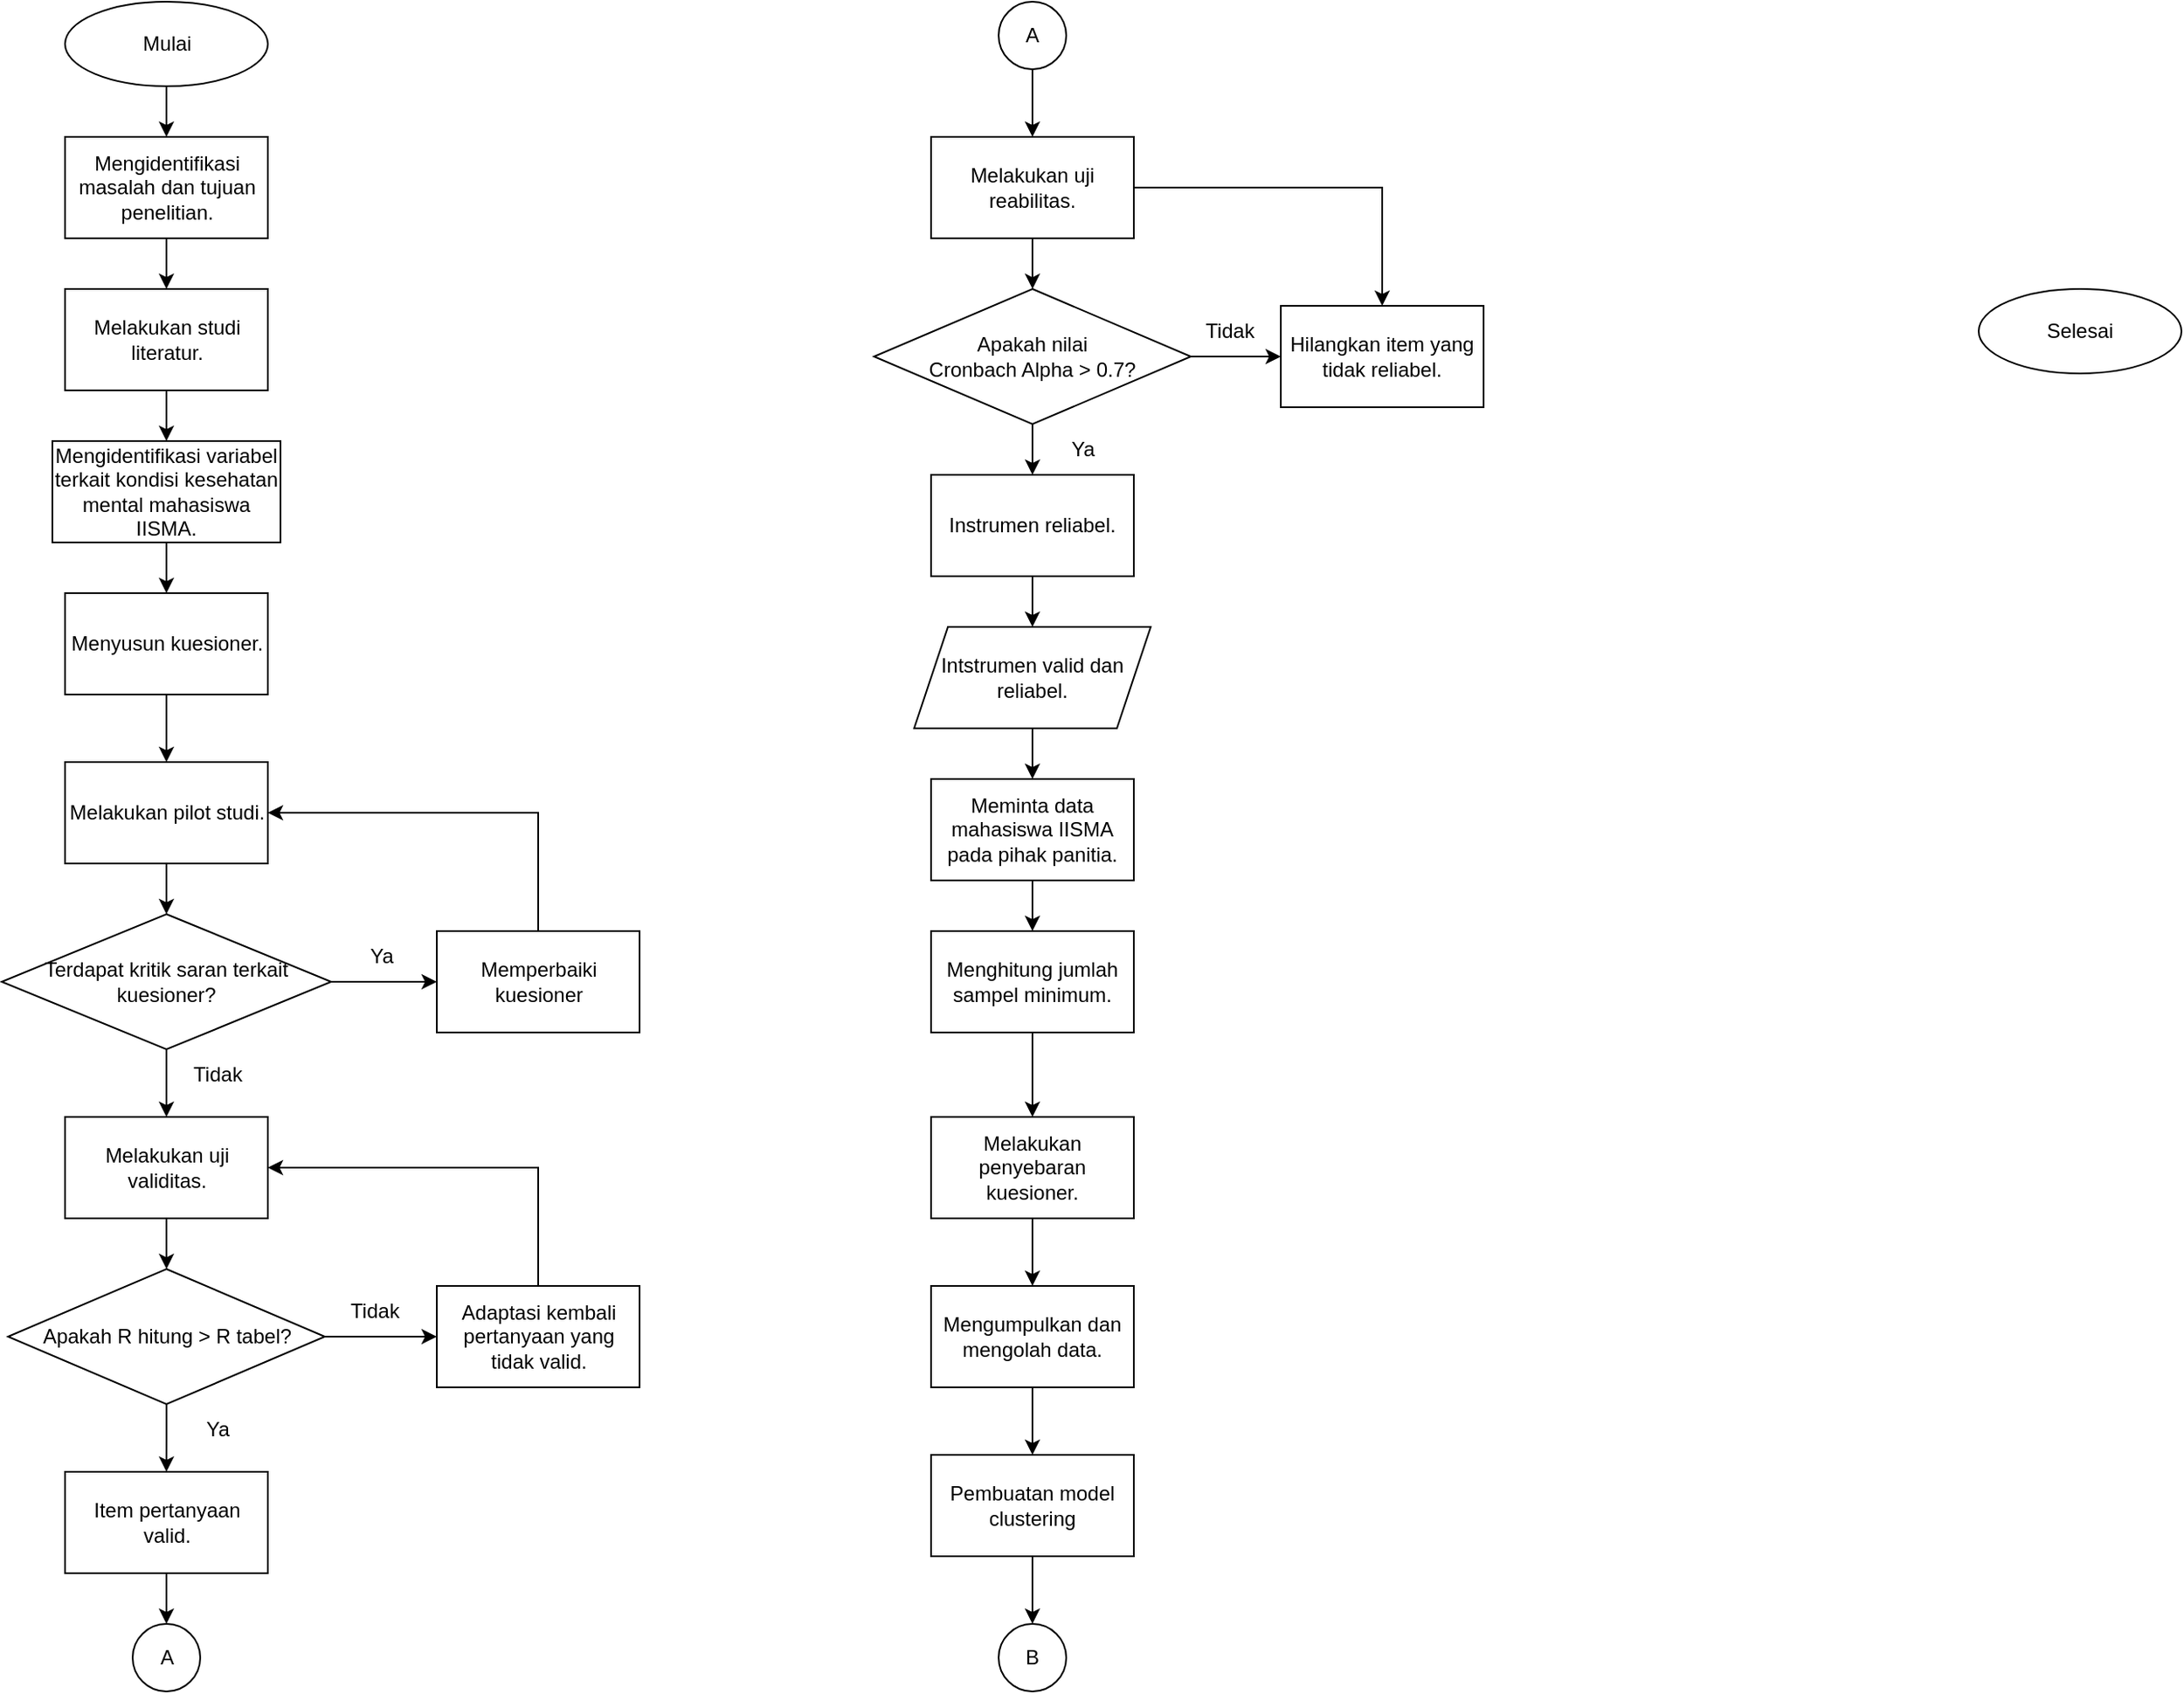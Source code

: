 <mxfile version="18.0.2" type="github"><diagram id="7Xo66sbQIgRx5lrrfv0m" name="Page-1"><mxGraphModel dx="868" dy="468" grid="1" gridSize="10" guides="1" tooltips="1" connect="1" arrows="1" fold="1" page="1" pageScale="1" pageWidth="1654" pageHeight="1169" math="0" shadow="0"><root><mxCell id="0"/><mxCell id="1" parent="0"/><mxCell id="30Mocu9UOzXaOLm93GjV-2" value="Selesai" style="ellipse;whiteSpace=wrap;html=1;" vertex="1" parent="1"><mxGeometry x="1300" y="250" width="120" height="50" as="geometry"/></mxCell><mxCell id="30Mocu9UOzXaOLm93GjV-21" value="" style="group" vertex="1" connectable="0" parent="1"><mxGeometry x="130" y="80" width="377.5" height="620" as="geometry"/></mxCell><mxCell id="30Mocu9UOzXaOLm93GjV-1" value="Mulai" style="ellipse;whiteSpace=wrap;html=1;" vertex="1" parent="30Mocu9UOzXaOLm93GjV-21"><mxGeometry x="37.5" width="120" height="50" as="geometry"/></mxCell><mxCell id="30Mocu9UOzXaOLm93GjV-3" value="Mengidentifikasi masalah dan tujuan penelitian." style="rounded=0;whiteSpace=wrap;html=1;" vertex="1" parent="30Mocu9UOzXaOLm93GjV-21"><mxGeometry x="37.5" y="80" width="120" height="60" as="geometry"/></mxCell><mxCell id="30Mocu9UOzXaOLm93GjV-4" style="edgeStyle=orthogonalEdgeStyle;rounded=0;orthogonalLoop=1;jettySize=auto;html=1;entryX=0.5;entryY=0;entryDx=0;entryDy=0;" edge="1" parent="30Mocu9UOzXaOLm93GjV-21" source="30Mocu9UOzXaOLm93GjV-1" target="30Mocu9UOzXaOLm93GjV-3"><mxGeometry relative="1" as="geometry"/></mxCell><mxCell id="30Mocu9UOzXaOLm93GjV-5" value="Melakukan studi literatur." style="rounded=0;whiteSpace=wrap;html=1;" vertex="1" parent="30Mocu9UOzXaOLm93GjV-21"><mxGeometry x="37.5" y="170" width="120" height="60" as="geometry"/></mxCell><mxCell id="30Mocu9UOzXaOLm93GjV-6" style="edgeStyle=orthogonalEdgeStyle;rounded=0;orthogonalLoop=1;jettySize=auto;html=1;entryX=0.5;entryY=0;entryDx=0;entryDy=0;" edge="1" parent="30Mocu9UOzXaOLm93GjV-21" source="30Mocu9UOzXaOLm93GjV-3" target="30Mocu9UOzXaOLm93GjV-5"><mxGeometry relative="1" as="geometry"/></mxCell><mxCell id="30Mocu9UOzXaOLm93GjV-7" value="Mengidentifikasi variabel terkait kondisi kesehatan mental mahasiswa IISMA." style="rounded=0;whiteSpace=wrap;html=1;" vertex="1" parent="30Mocu9UOzXaOLm93GjV-21"><mxGeometry x="30" y="260" width="135" height="60" as="geometry"/></mxCell><mxCell id="30Mocu9UOzXaOLm93GjV-8" style="edgeStyle=orthogonalEdgeStyle;rounded=0;orthogonalLoop=1;jettySize=auto;html=1;entryX=0.5;entryY=0;entryDx=0;entryDy=0;" edge="1" parent="30Mocu9UOzXaOLm93GjV-21" source="30Mocu9UOzXaOLm93GjV-5" target="30Mocu9UOzXaOLm93GjV-7"><mxGeometry relative="1" as="geometry"/></mxCell><mxCell id="30Mocu9UOzXaOLm93GjV-9" value="Menyusun kuesioner." style="rounded=0;whiteSpace=wrap;html=1;" vertex="1" parent="30Mocu9UOzXaOLm93GjV-21"><mxGeometry x="37.5" y="350" width="120" height="60" as="geometry"/></mxCell><mxCell id="30Mocu9UOzXaOLm93GjV-10" style="edgeStyle=orthogonalEdgeStyle;rounded=0;orthogonalLoop=1;jettySize=auto;html=1;entryX=0.5;entryY=0;entryDx=0;entryDy=0;" edge="1" parent="30Mocu9UOzXaOLm93GjV-21" source="30Mocu9UOzXaOLm93GjV-7" target="30Mocu9UOzXaOLm93GjV-9"><mxGeometry relative="1" as="geometry"/></mxCell><mxCell id="30Mocu9UOzXaOLm93GjV-11" value="Melakukan pilot studi." style="rounded=0;whiteSpace=wrap;html=1;" vertex="1" parent="30Mocu9UOzXaOLm93GjV-21"><mxGeometry x="37.5" y="450" width="120" height="60" as="geometry"/></mxCell><mxCell id="30Mocu9UOzXaOLm93GjV-12" style="edgeStyle=orthogonalEdgeStyle;rounded=0;orthogonalLoop=1;jettySize=auto;html=1;" edge="1" parent="30Mocu9UOzXaOLm93GjV-21" source="30Mocu9UOzXaOLm93GjV-9" target="30Mocu9UOzXaOLm93GjV-11"><mxGeometry relative="1" as="geometry"/></mxCell><mxCell id="30Mocu9UOzXaOLm93GjV-13" value="Terdapat kritik saran terkait kuesioner?" style="rhombus;whiteSpace=wrap;html=1;" vertex="1" parent="30Mocu9UOzXaOLm93GjV-21"><mxGeometry y="540" width="195" height="80" as="geometry"/></mxCell><mxCell id="30Mocu9UOzXaOLm93GjV-14" style="edgeStyle=orthogonalEdgeStyle;rounded=0;orthogonalLoop=1;jettySize=auto;html=1;entryX=0.5;entryY=0;entryDx=0;entryDy=0;" edge="1" parent="30Mocu9UOzXaOLm93GjV-21" source="30Mocu9UOzXaOLm93GjV-11" target="30Mocu9UOzXaOLm93GjV-13"><mxGeometry relative="1" as="geometry"/></mxCell><mxCell id="30Mocu9UOzXaOLm93GjV-18" style="edgeStyle=orthogonalEdgeStyle;rounded=0;orthogonalLoop=1;jettySize=auto;html=1;entryX=1;entryY=0.5;entryDx=0;entryDy=0;" edge="1" parent="30Mocu9UOzXaOLm93GjV-21" source="30Mocu9UOzXaOLm93GjV-16" target="30Mocu9UOzXaOLm93GjV-11"><mxGeometry relative="1" as="geometry"><Array as="points"><mxPoint x="317.5" y="480"/></Array></mxGeometry></mxCell><mxCell id="30Mocu9UOzXaOLm93GjV-16" value="Memperbaiki kuesioner" style="rounded=0;whiteSpace=wrap;html=1;" vertex="1" parent="30Mocu9UOzXaOLm93GjV-21"><mxGeometry x="257.5" y="550" width="120" height="60" as="geometry"/></mxCell><mxCell id="30Mocu9UOzXaOLm93GjV-17" style="edgeStyle=orthogonalEdgeStyle;rounded=0;orthogonalLoop=1;jettySize=auto;html=1;entryX=0;entryY=0.5;entryDx=0;entryDy=0;" edge="1" parent="30Mocu9UOzXaOLm93GjV-21" source="30Mocu9UOzXaOLm93GjV-13" target="30Mocu9UOzXaOLm93GjV-16"><mxGeometry relative="1" as="geometry"/></mxCell><mxCell id="30Mocu9UOzXaOLm93GjV-19" value="Ya" style="text;html=1;strokeColor=none;fillColor=none;align=center;verticalAlign=middle;whiteSpace=wrap;rounded=0;" vertex="1" parent="30Mocu9UOzXaOLm93GjV-21"><mxGeometry x="195" y="550" width="60" height="30" as="geometry"/></mxCell><mxCell id="30Mocu9UOzXaOLm93GjV-27" style="edgeStyle=orthogonalEdgeStyle;rounded=0;orthogonalLoop=1;jettySize=auto;html=1;" edge="1" parent="1" source="30Mocu9UOzXaOLm93GjV-22" target="30Mocu9UOzXaOLm93GjV-25"><mxGeometry relative="1" as="geometry"/></mxCell><mxCell id="30Mocu9UOzXaOLm93GjV-22" value="Melakukan uji validitas." style="rounded=0;whiteSpace=wrap;html=1;" vertex="1" parent="1"><mxGeometry x="167.5" y="740" width="120" height="60" as="geometry"/></mxCell><mxCell id="30Mocu9UOzXaOLm93GjV-23" style="edgeStyle=orthogonalEdgeStyle;rounded=0;orthogonalLoop=1;jettySize=auto;html=1;" edge="1" parent="1" source="30Mocu9UOzXaOLm93GjV-13" target="30Mocu9UOzXaOLm93GjV-22"><mxGeometry relative="1" as="geometry"/></mxCell><mxCell id="30Mocu9UOzXaOLm93GjV-24" value="Tidak" style="text;html=1;strokeColor=none;fillColor=none;align=center;verticalAlign=middle;whiteSpace=wrap;rounded=0;" vertex="1" parent="1"><mxGeometry x="227.5" y="700" width="60" height="30" as="geometry"/></mxCell><mxCell id="30Mocu9UOzXaOLm93GjV-29" style="edgeStyle=orthogonalEdgeStyle;rounded=0;orthogonalLoop=1;jettySize=auto;html=1;" edge="1" parent="1" source="30Mocu9UOzXaOLm93GjV-25" target="30Mocu9UOzXaOLm93GjV-28"><mxGeometry relative="1" as="geometry"/></mxCell><mxCell id="30Mocu9UOzXaOLm93GjV-33" style="edgeStyle=orthogonalEdgeStyle;rounded=0;orthogonalLoop=1;jettySize=auto;html=1;entryX=0;entryY=0.5;entryDx=0;entryDy=0;" edge="1" parent="1" source="30Mocu9UOzXaOLm93GjV-25" target="30Mocu9UOzXaOLm93GjV-30"><mxGeometry relative="1" as="geometry"/></mxCell><mxCell id="30Mocu9UOzXaOLm93GjV-25" value="Apakah R hitung &amp;gt; R tabel?" style="rhombus;whiteSpace=wrap;html=1;" vertex="1" parent="1"><mxGeometry x="133.75" y="830" width="187.5" height="80" as="geometry"/></mxCell><mxCell id="30Mocu9UOzXaOLm93GjV-37" style="edgeStyle=orthogonalEdgeStyle;rounded=0;orthogonalLoop=1;jettySize=auto;html=1;entryX=0.5;entryY=0;entryDx=0;entryDy=0;" edge="1" parent="1" source="30Mocu9UOzXaOLm93GjV-28" target="30Mocu9UOzXaOLm93GjV-35"><mxGeometry relative="1" as="geometry"/></mxCell><mxCell id="30Mocu9UOzXaOLm93GjV-28" value="Item pertanyaan valid." style="rounded=0;whiteSpace=wrap;html=1;" vertex="1" parent="1"><mxGeometry x="167.5" y="950" width="120" height="60" as="geometry"/></mxCell><mxCell id="30Mocu9UOzXaOLm93GjV-34" style="edgeStyle=orthogonalEdgeStyle;rounded=0;orthogonalLoop=1;jettySize=auto;html=1;entryX=1;entryY=0.5;entryDx=0;entryDy=0;" edge="1" parent="1" source="30Mocu9UOzXaOLm93GjV-30" target="30Mocu9UOzXaOLm93GjV-22"><mxGeometry relative="1" as="geometry"><Array as="points"><mxPoint x="448" y="770"/></Array></mxGeometry></mxCell><mxCell id="30Mocu9UOzXaOLm93GjV-30" value="Adaptasi kembali pertanyaan yang tidak valid." style="rounded=0;whiteSpace=wrap;html=1;" vertex="1" parent="1"><mxGeometry x="387.5" y="840" width="120" height="60" as="geometry"/></mxCell><mxCell id="30Mocu9UOzXaOLm93GjV-31" value="Ya" style="text;html=1;strokeColor=none;fillColor=none;align=center;verticalAlign=middle;whiteSpace=wrap;rounded=0;" vertex="1" parent="1"><mxGeometry x="227.5" y="910" width="60" height="30" as="geometry"/></mxCell><mxCell id="30Mocu9UOzXaOLm93GjV-32" value="Tidak" style="text;html=1;strokeColor=none;fillColor=none;align=center;verticalAlign=middle;whiteSpace=wrap;rounded=0;" vertex="1" parent="1"><mxGeometry x="321.25" y="840" width="60" height="30" as="geometry"/></mxCell><mxCell id="30Mocu9UOzXaOLm93GjV-35" value="A" style="ellipse;whiteSpace=wrap;html=1;aspect=fixed;" vertex="1" parent="1"><mxGeometry x="207.5" y="1040" width="40" height="40" as="geometry"/></mxCell><mxCell id="30Mocu9UOzXaOLm93GjV-40" style="edgeStyle=orthogonalEdgeStyle;rounded=0;orthogonalLoop=1;jettySize=auto;html=1;" edge="1" parent="1" source="30Mocu9UOzXaOLm93GjV-38" target="30Mocu9UOzXaOLm93GjV-39"><mxGeometry relative="1" as="geometry"/></mxCell><mxCell id="30Mocu9UOzXaOLm93GjV-38" value="A" style="ellipse;whiteSpace=wrap;html=1;aspect=fixed;" vertex="1" parent="1"><mxGeometry x="720" y="80" width="40" height="40" as="geometry"/></mxCell><mxCell id="30Mocu9UOzXaOLm93GjV-42" style="edgeStyle=orthogonalEdgeStyle;rounded=0;orthogonalLoop=1;jettySize=auto;html=1;" edge="1" parent="1" source="30Mocu9UOzXaOLm93GjV-39" target="30Mocu9UOzXaOLm93GjV-41"><mxGeometry relative="1" as="geometry"/></mxCell><mxCell id="30Mocu9UOzXaOLm93GjV-58" style="edgeStyle=orthogonalEdgeStyle;rounded=0;orthogonalLoop=1;jettySize=auto;html=1;" edge="1" parent="1" source="30Mocu9UOzXaOLm93GjV-39" target="30Mocu9UOzXaOLm93GjV-43"><mxGeometry relative="1" as="geometry"/></mxCell><mxCell id="30Mocu9UOzXaOLm93GjV-39" value="Melakukan uji reabilitas." style="rounded=0;whiteSpace=wrap;html=1;" vertex="1" parent="1"><mxGeometry x="680" y="160" width="120" height="60" as="geometry"/></mxCell><mxCell id="30Mocu9UOzXaOLm93GjV-44" style="edgeStyle=orthogonalEdgeStyle;rounded=0;orthogonalLoop=1;jettySize=auto;html=1;entryX=0;entryY=0.5;entryDx=0;entryDy=0;" edge="1" parent="1" source="30Mocu9UOzXaOLm93GjV-41" target="30Mocu9UOzXaOLm93GjV-43"><mxGeometry relative="1" as="geometry"/></mxCell><mxCell id="30Mocu9UOzXaOLm93GjV-48" style="edgeStyle=orthogonalEdgeStyle;rounded=0;orthogonalLoop=1;jettySize=auto;html=1;entryX=0.5;entryY=0;entryDx=0;entryDy=0;" edge="1" parent="1" source="30Mocu9UOzXaOLm93GjV-41" target="30Mocu9UOzXaOLm93GjV-46"><mxGeometry relative="1" as="geometry"/></mxCell><mxCell id="30Mocu9UOzXaOLm93GjV-41" value="&lt;div&gt;Apakah nilai &lt;br&gt;&lt;/div&gt;&lt;div&gt;Cronbach Alpha &amp;gt; 0.7?&lt;/div&gt;" style="rhombus;whiteSpace=wrap;html=1;" vertex="1" parent="1"><mxGeometry x="646.25" y="250" width="187.5" height="80" as="geometry"/></mxCell><mxCell id="30Mocu9UOzXaOLm93GjV-43" value="Hilangkan item yang tidak reliabel." style="rounded=0;whiteSpace=wrap;html=1;" vertex="1" parent="1"><mxGeometry x="887" y="260" width="120" height="60" as="geometry"/></mxCell><mxCell id="30Mocu9UOzXaOLm93GjV-45" value="Tidak" style="text;html=1;strokeColor=none;fillColor=none;align=center;verticalAlign=middle;whiteSpace=wrap;rounded=0;" vertex="1" parent="1"><mxGeometry x="827" y="260" width="60" height="30" as="geometry"/></mxCell><mxCell id="30Mocu9UOzXaOLm93GjV-51" style="edgeStyle=orthogonalEdgeStyle;rounded=0;orthogonalLoop=1;jettySize=auto;html=1;entryX=0.5;entryY=0;entryDx=0;entryDy=0;" edge="1" parent="1" source="30Mocu9UOzXaOLm93GjV-46" target="30Mocu9UOzXaOLm93GjV-50"><mxGeometry relative="1" as="geometry"/></mxCell><mxCell id="30Mocu9UOzXaOLm93GjV-46" value="Instrumen reliabel." style="rounded=0;whiteSpace=wrap;html=1;" vertex="1" parent="1"><mxGeometry x="680" y="360" width="120" height="60" as="geometry"/></mxCell><mxCell id="30Mocu9UOzXaOLm93GjV-47" value="Ya" style="text;html=1;strokeColor=none;fillColor=none;align=center;verticalAlign=middle;whiteSpace=wrap;rounded=0;" vertex="1" parent="1"><mxGeometry x="740" y="330" width="60" height="30" as="geometry"/></mxCell><mxCell id="30Mocu9UOzXaOLm93GjV-53" style="edgeStyle=orthogonalEdgeStyle;rounded=0;orthogonalLoop=1;jettySize=auto;html=1;entryX=0.5;entryY=0;entryDx=0;entryDy=0;" edge="1" parent="1" source="30Mocu9UOzXaOLm93GjV-50" target="30Mocu9UOzXaOLm93GjV-52"><mxGeometry relative="1" as="geometry"/></mxCell><mxCell id="30Mocu9UOzXaOLm93GjV-50" value="Intstrumen valid dan reliabel." style="shape=parallelogram;perimeter=parallelogramPerimeter;whiteSpace=wrap;html=1;fixedSize=1;" vertex="1" parent="1"><mxGeometry x="670" y="450" width="140" height="60" as="geometry"/></mxCell><mxCell id="30Mocu9UOzXaOLm93GjV-55" style="edgeStyle=orthogonalEdgeStyle;rounded=0;orthogonalLoop=1;jettySize=auto;html=1;entryX=0.5;entryY=0;entryDx=0;entryDy=0;" edge="1" parent="1" source="30Mocu9UOzXaOLm93GjV-52" target="30Mocu9UOzXaOLm93GjV-54"><mxGeometry relative="1" as="geometry"/></mxCell><mxCell id="30Mocu9UOzXaOLm93GjV-52" value="Meminta data mahasiswa IISMA pada pihak panitia." style="rounded=0;whiteSpace=wrap;html=1;" vertex="1" parent="1"><mxGeometry x="680" y="540" width="120" height="60" as="geometry"/></mxCell><mxCell id="30Mocu9UOzXaOLm93GjV-57" style="edgeStyle=orthogonalEdgeStyle;rounded=0;orthogonalLoop=1;jettySize=auto;html=1;entryX=0.5;entryY=0;entryDx=0;entryDy=0;" edge="1" parent="1" source="30Mocu9UOzXaOLm93GjV-54" target="30Mocu9UOzXaOLm93GjV-56"><mxGeometry relative="1" as="geometry"/></mxCell><mxCell id="30Mocu9UOzXaOLm93GjV-54" value="Menghitung jumlah sampel minimum." style="rounded=0;whiteSpace=wrap;html=1;" vertex="1" parent="1"><mxGeometry x="680" y="630" width="120" height="60" as="geometry"/></mxCell><mxCell id="30Mocu9UOzXaOLm93GjV-60" style="edgeStyle=orthogonalEdgeStyle;rounded=0;orthogonalLoop=1;jettySize=auto;html=1;entryX=0.5;entryY=0;entryDx=0;entryDy=0;" edge="1" parent="1" source="30Mocu9UOzXaOLm93GjV-56" target="30Mocu9UOzXaOLm93GjV-59"><mxGeometry relative="1" as="geometry"/></mxCell><mxCell id="30Mocu9UOzXaOLm93GjV-56" value="Melakukan penyebaran kuesioner." style="rounded=0;whiteSpace=wrap;html=1;" vertex="1" parent="1"><mxGeometry x="680" y="740" width="120" height="60" as="geometry"/></mxCell><mxCell id="30Mocu9UOzXaOLm93GjV-62" style="edgeStyle=orthogonalEdgeStyle;rounded=0;orthogonalLoop=1;jettySize=auto;html=1;entryX=0.5;entryY=0;entryDx=0;entryDy=0;" edge="1" parent="1" source="30Mocu9UOzXaOLm93GjV-59" target="30Mocu9UOzXaOLm93GjV-61"><mxGeometry relative="1" as="geometry"/></mxCell><mxCell id="30Mocu9UOzXaOLm93GjV-59" value="Mengumpulkan dan mengolah data." style="rounded=0;whiteSpace=wrap;html=1;" vertex="1" parent="1"><mxGeometry x="680" y="840" width="120" height="60" as="geometry"/></mxCell><mxCell id="30Mocu9UOzXaOLm93GjV-64" style="edgeStyle=orthogonalEdgeStyle;rounded=0;orthogonalLoop=1;jettySize=auto;html=1;entryX=0.5;entryY=0;entryDx=0;entryDy=0;" edge="1" parent="1" source="30Mocu9UOzXaOLm93GjV-61" target="30Mocu9UOzXaOLm93GjV-63"><mxGeometry relative="1" as="geometry"/></mxCell><mxCell id="30Mocu9UOzXaOLm93GjV-61" value="Pembuatan model clustering" style="rounded=0;whiteSpace=wrap;html=1;" vertex="1" parent="1"><mxGeometry x="680" y="940" width="120" height="60" as="geometry"/></mxCell><mxCell id="30Mocu9UOzXaOLm93GjV-63" value="B" style="ellipse;whiteSpace=wrap;html=1;aspect=fixed;" vertex="1" parent="1"><mxGeometry x="720" y="1040" width="40" height="40" as="geometry"/></mxCell></root></mxGraphModel></diagram></mxfile>